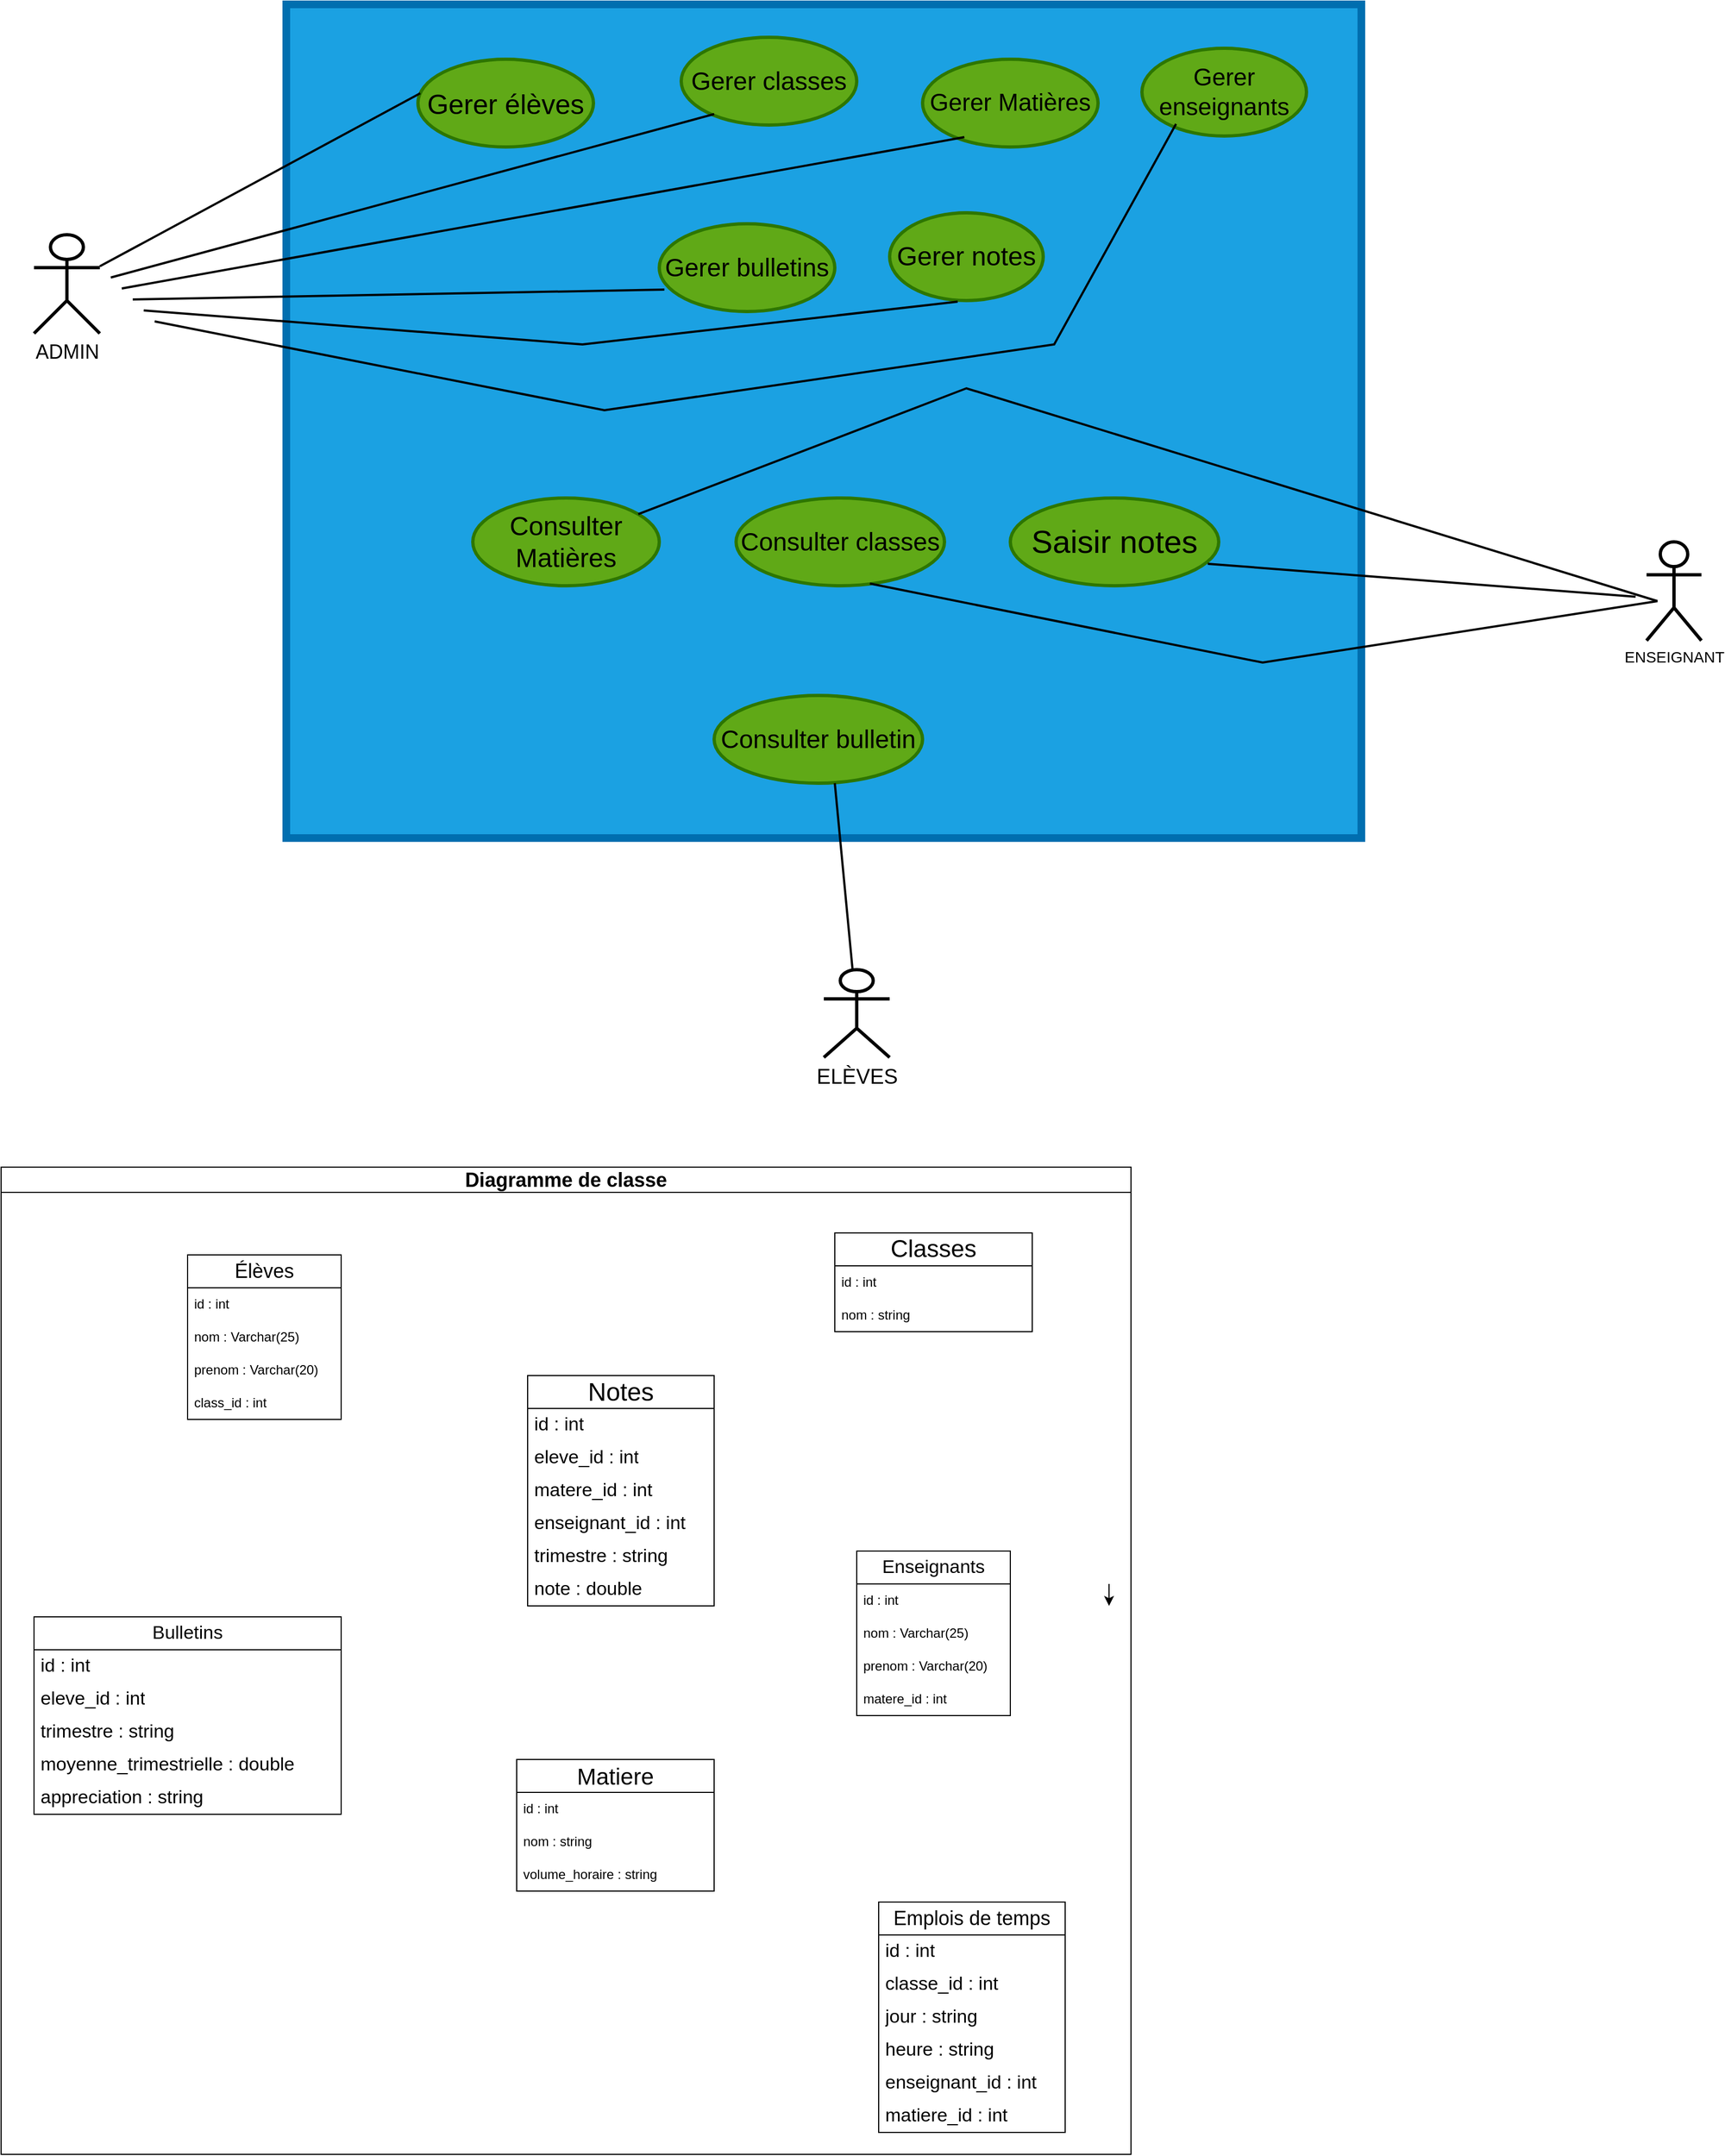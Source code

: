 <mxfile version="27.1.6">
  <diagram name="Page-1" id="ff9JivxMzI5oWSQe7ijw">
    <mxGraphModel dx="1106" dy="532" grid="1" gridSize="10" guides="1" tooltips="1" connect="1" arrows="1" fold="1" page="1" pageScale="1" pageWidth="850" pageHeight="1100" math="0" shadow="0">
      <root>
        <mxCell id="0" />
        <mxCell id="1" parent="0" />
        <mxCell id="Dt-jm9AHdO3nUaJKmYpJ-1" value="" style="rounded=0;whiteSpace=wrap;html=1;strokeWidth=7;fillColor=light-dark(#1BA1E2,#66B2FF);strokeColor=light-dark(#006EAF,#FFFFFF);fontColor=#ffffff;" vertex="1" parent="1">
          <mxGeometry x="330" y="30" width="980" height="760" as="geometry" />
        </mxCell>
        <mxCell id="Dt-jm9AHdO3nUaJKmYpJ-2" value="&lt;font style=&quot;color: light-dark(rgb(0, 0, 0), rgb(255, 255, 255)); font-size: 25px;&quot;&gt;Gerer élèves&lt;/font&gt;&lt;font style=&quot;color: light-dark(rgb(0, 0, 0), rgb(255, 255, 255)); font-size: 25px;&quot;&gt;&lt;span style=&quot;background-color: rgb(0, 0, 0);&quot;&gt;&lt;br&gt;&lt;/span&gt;&lt;/font&gt;" style="ellipse;whiteSpace=wrap;html=1;strokeWidth=3;fillColor=#60a917;fontColor=#ffffff;strokeColor=light-dark(#2D7600, #f6f5f4);" vertex="1" parent="1">
          <mxGeometry x="450" y="80" width="160" height="80" as="geometry" />
        </mxCell>
        <mxCell id="Dt-jm9AHdO3nUaJKmYpJ-3" value="&lt;font style=&quot;font-size: 23px; color: light-dark(rgb(0, 0, 0), rgb(255, 255, 255));&quot;&gt;Gerer classes&lt;/font&gt;" style="ellipse;whiteSpace=wrap;html=1;strokeWidth=3;strokeColor=light-dark(#2D7600, #ffffff);fillColor=#60a917;fontColor=#ffffff;" vertex="1" parent="1">
          <mxGeometry x="690" y="60" width="160" height="80" as="geometry" />
        </mxCell>
        <mxCell id="Dt-jm9AHdO3nUaJKmYpJ-4" value="&lt;font style=&quot;color: light-dark(rgb(0, 0, 0), rgb(255, 255, 255)); font-size: 22px;&quot;&gt;Gerer enseignants&lt;br&gt;&lt;/font&gt;" style="ellipse;whiteSpace=wrap;html=1;strokeWidth=3;fillColor=#60a917;fontColor=#ffffff;strokeColor=light-dark(#2D7600,#FFFFFF);" vertex="1" parent="1">
          <mxGeometry x="1110" y="70" width="150" height="80" as="geometry" />
        </mxCell>
        <mxCell id="Dt-jm9AHdO3nUaJKmYpJ-5" value="&lt;font style=&quot;color: light-dark(rgb(0, 0, 0), rgb(255, 255, 255)); font-size: 22px;&quot;&gt;Gerer Matières&lt;br&gt;&lt;/font&gt;" style="ellipse;whiteSpace=wrap;html=1;strokeWidth=3;fillColor=#60a917;fontColor=#ffffff;strokeColor=light-dark(#2D7600,#FFFFFF);" vertex="1" parent="1">
          <mxGeometry x="910" y="80" width="160" height="80" as="geometry" />
        </mxCell>
        <mxCell id="Dt-jm9AHdO3nUaJKmYpJ-6" value="&lt;font style=&quot;color: light-dark(rgb(0, 0, 0), rgb(255, 255, 255)); font-size: 24px;&quot;&gt;Gerer notes&lt;br&gt;&lt;/font&gt;" style="ellipse;whiteSpace=wrap;html=1;strokeWidth=3;fillColor=#60a917;fontColor=#ffffff;strokeColor=light-dark(#2D7600,#FFFFFF);" vertex="1" parent="1">
          <mxGeometry x="880" y="220" width="140" height="80" as="geometry" />
        </mxCell>
        <mxCell id="Dt-jm9AHdO3nUaJKmYpJ-7" value="&lt;font style=&quot;color: light-dark(rgb(0, 0, 0), rgb(255, 255, 255)); font-size: 23px;&quot;&gt;Gerer bulletins&lt;br&gt;&lt;/font&gt;" style="ellipse;whiteSpace=wrap;html=1;strokeWidth=3;fillColor=#60a917;fontColor=#ffffff;strokeColor=light-dark(#2D7600,#FFFFFF);" vertex="1" parent="1">
          <mxGeometry x="670" y="230" width="160" height="80" as="geometry" />
        </mxCell>
        <mxCell id="Dt-jm9AHdO3nUaJKmYpJ-8" value="&lt;font style=&quot;color: light-dark(rgb(0, 0, 0), rgb(255, 255, 255)); font-size: 24px;&quot;&gt;Consulter Matières&lt;/font&gt;" style="ellipse;whiteSpace=wrap;html=1;strokeWidth=3;fillColor=#60a917;fontColor=#ffffff;strokeColor=light-dark(#2D7600,#FFFFFF);" vertex="1" parent="1">
          <mxGeometry x="500" y="480" width="170" height="80" as="geometry" />
        </mxCell>
        <mxCell id="Dt-jm9AHdO3nUaJKmYpJ-9" value="&lt;font style=&quot;color: light-dark(rgb(0, 0, 0), rgb(255, 255, 255)); font-size: 23px;&quot;&gt;Consulter classes&lt;font&gt;&lt;br&gt;&lt;/font&gt;&lt;/font&gt;" style="ellipse;whiteSpace=wrap;html=1;strokeWidth=3;fillColor=#60a917;fontColor=#ffffff;strokeColor=light-dark(#2D7600,#FFFFFF);" vertex="1" parent="1">
          <mxGeometry x="740" y="480" width="190" height="80" as="geometry" />
        </mxCell>
        <mxCell id="Dt-jm9AHdO3nUaJKmYpJ-10" value="&lt;font style=&quot;font-size: 29px; color: light-dark(rgb(0, 0, 0), rgb(255, 255, 255));&quot;&gt;Saisir notes&lt;/font&gt;" style="ellipse;whiteSpace=wrap;html=1;strokeWidth=3;fillColor=#60a917;fontColor=#ffffff;strokeColor=light-dark(#2D7600,#FFFFFF);" vertex="1" parent="1">
          <mxGeometry x="990" y="480" width="190" height="80" as="geometry" />
        </mxCell>
        <mxCell id="Dt-jm9AHdO3nUaJKmYpJ-11" value="&lt;font style=&quot;color: light-dark(rgb(0, 0, 0), rgb(255, 255, 255)); font-size: 23px;&quot;&gt;Consulter bulletin&lt;font&gt;&lt;br&gt;&lt;/font&gt;&lt;/font&gt;" style="ellipse;whiteSpace=wrap;html=1;strokeWidth=3;fillColor=#60a917;fontColor=#ffffff;strokeColor=light-dark(#2D7600,#FFFFFF);" vertex="1" parent="1">
          <mxGeometry x="720" y="660" width="190" height="80" as="geometry" />
        </mxCell>
        <mxCell id="Dt-jm9AHdO3nUaJKmYpJ-12" value="ELÈVES" style="shape=umlActor;verticalLabelPosition=bottom;verticalAlign=top;html=1;outlineConnect=0;strokeWidth=3;fontSize=19;" vertex="1" parent="1">
          <mxGeometry x="820" y="910" width="60" height="80" as="geometry" />
        </mxCell>
        <mxCell id="Dt-jm9AHdO3nUaJKmYpJ-16" value="" style="endArrow=none;html=1;rounded=0;entryX=0.579;entryY=1;entryDx=0;entryDy=0;entryPerimeter=0;fontSize=28;fontColor=light-dark(default, #ffffff);align=center;strokeWidth=2;" edge="1" parent="1" source="Dt-jm9AHdO3nUaJKmYpJ-12" target="Dt-jm9AHdO3nUaJKmYpJ-11">
          <mxGeometry width="50" height="50" relative="1" as="geometry">
            <mxPoint x="740" y="860" as="sourcePoint" />
            <mxPoint x="790" y="810" as="targetPoint" />
            <Array as="points" />
          </mxGeometry>
        </mxCell>
        <mxCell id="Dt-jm9AHdO3nUaJKmYpJ-17" value="&lt;font style=&quot;font-size: 18px;&quot;&gt;ADMIN&lt;/font&gt;" style="shape=umlActor;verticalLabelPosition=bottom;verticalAlign=top;html=1;outlineConnect=0;strokeColor=default;strokeWidth=3;" vertex="1" parent="1">
          <mxGeometry x="100" y="240" width="60" height="90" as="geometry" />
        </mxCell>
        <mxCell id="Dt-jm9AHdO3nUaJKmYpJ-18" value="" style="endArrow=none;html=1;rounded=0;entryX=0.013;entryY=0.388;entryDx=0;entryDy=0;entryPerimeter=0;strokeWidth=2;" edge="1" parent="1" source="Dt-jm9AHdO3nUaJKmYpJ-17" target="Dt-jm9AHdO3nUaJKmYpJ-2">
          <mxGeometry width="50" height="50" relative="1" as="geometry">
            <mxPoint x="560" y="290" as="sourcePoint" />
            <mxPoint x="610" y="240" as="targetPoint" />
          </mxGeometry>
        </mxCell>
        <mxCell id="Dt-jm9AHdO3nUaJKmYpJ-19" value="" style="endArrow=none;html=1;rounded=0;strokeWidth=2;" edge="1" parent="1">
          <mxGeometry width="50" height="50" relative="1" as="geometry">
            <mxPoint x="170" y="279" as="sourcePoint" />
            <mxPoint x="720" y="130" as="targetPoint" />
          </mxGeometry>
        </mxCell>
        <mxCell id="Dt-jm9AHdO3nUaJKmYpJ-20" value="" style="endArrow=none;html=1;rounded=0;entryX=0.238;entryY=0.888;entryDx=0;entryDy=0;entryPerimeter=0;strokeWidth=2;" edge="1" parent="1" target="Dt-jm9AHdO3nUaJKmYpJ-5">
          <mxGeometry width="50" height="50" relative="1" as="geometry">
            <mxPoint x="180" y="289" as="sourcePoint" />
            <mxPoint x="730" y="140" as="targetPoint" />
          </mxGeometry>
        </mxCell>
        <mxCell id="Dt-jm9AHdO3nUaJKmYpJ-21" value="" style="endArrow=none;html=1;rounded=0;entryX=0.029;entryY=0.75;entryDx=0;entryDy=0;entryPerimeter=0;strokeWidth=2;" edge="1" parent="1" target="Dt-jm9AHdO3nUaJKmYpJ-7">
          <mxGeometry width="50" height="50" relative="1" as="geometry">
            <mxPoint x="190" y="299" as="sourcePoint" />
            <mxPoint x="972" y="163" as="targetPoint" />
            <Array as="points" />
          </mxGeometry>
        </mxCell>
        <mxCell id="Dt-jm9AHdO3nUaJKmYpJ-22" value="" style="endArrow=none;html=1;rounded=0;entryX=0.443;entryY=1.013;entryDx=0;entryDy=0;entryPerimeter=0;strokeWidth=2;" edge="1" parent="1" target="Dt-jm9AHdO3nUaJKmYpJ-6">
          <mxGeometry width="50" height="50" relative="1" as="geometry">
            <mxPoint x="200" y="309" as="sourcePoint" />
            <mxPoint x="684" y="300" as="targetPoint" />
            <Array as="points">
              <mxPoint x="600" y="340" />
            </Array>
          </mxGeometry>
        </mxCell>
        <mxCell id="Dt-jm9AHdO3nUaJKmYpJ-23" value="" style="endArrow=none;html=1;rounded=0;entryX=0.207;entryY=0.863;entryDx=0;entryDy=0;entryPerimeter=0;strokeWidth=2;" edge="1" parent="1" target="Dt-jm9AHdO3nUaJKmYpJ-4">
          <mxGeometry width="50" height="50" relative="1" as="geometry">
            <mxPoint x="210" y="319" as="sourcePoint" />
            <mxPoint x="952" y="311" as="targetPoint" />
            <Array as="points">
              <mxPoint x="620" y="400" />
              <mxPoint x="1030" y="340" />
            </Array>
          </mxGeometry>
        </mxCell>
        <mxCell id="Dt-jm9AHdO3nUaJKmYpJ-24" value="&lt;font style=&quot;font-size: 14px;&quot;&gt;ENSEIGNANT&lt;/font&gt;" style="shape=umlActor;verticalLabelPosition=bottom;verticalAlign=top;html=1;outlineConnect=0;strokeWidth=3;" vertex="1" parent="1">
          <mxGeometry x="1570" y="520" width="50" height="90" as="geometry" />
        </mxCell>
        <mxCell id="Dt-jm9AHdO3nUaJKmYpJ-25" value="" style="endArrow=none;html=1;rounded=0;strokeWidth=2;" edge="1" parent="1">
          <mxGeometry width="50" height="50" relative="1" as="geometry">
            <mxPoint x="1560" y="570" as="sourcePoint" />
            <mxPoint x="1170" y="540" as="targetPoint" />
          </mxGeometry>
        </mxCell>
        <mxCell id="Dt-jm9AHdO3nUaJKmYpJ-26" value="" style="endArrow=none;html=1;rounded=0;entryX=0.642;entryY=0.975;entryDx=0;entryDy=0;entryPerimeter=0;strokeWidth=2;" edge="1" parent="1" target="Dt-jm9AHdO3nUaJKmYpJ-9">
          <mxGeometry width="50" height="50" relative="1" as="geometry">
            <mxPoint x="1580" y="574" as="sourcePoint" />
            <mxPoint x="1180" y="550" as="targetPoint" />
            <Array as="points">
              <mxPoint x="1220" y="630" />
            </Array>
          </mxGeometry>
        </mxCell>
        <mxCell id="Dt-jm9AHdO3nUaJKmYpJ-27" value="" style="endArrow=none;html=1;rounded=0;strokeWidth=2;" edge="1" parent="1" target="Dt-jm9AHdO3nUaJKmYpJ-8">
          <mxGeometry width="50" height="50" relative="1" as="geometry">
            <mxPoint x="1580" y="574" as="sourcePoint" />
            <mxPoint x="1180" y="550" as="targetPoint" />
            <Array as="points">
              <mxPoint x="950" y="380" />
            </Array>
          </mxGeometry>
        </mxCell>
        <mxCell id="Dt-jm9AHdO3nUaJKmYpJ-29" style="edgeStyle=orthogonalEdgeStyle;rounded=0;orthogonalLoop=1;jettySize=auto;html=1;" edge="1" parent="1">
          <mxGeometry relative="1" as="geometry">
            <mxPoint x="1080" y="1470" as="sourcePoint" />
            <mxPoint x="1080" y="1490" as="targetPoint" />
          </mxGeometry>
        </mxCell>
        <mxCell id="Dt-jm9AHdO3nUaJKmYpJ-31" value="&lt;font style=&quot;font-size: 18px;&quot;&gt;Élèves&lt;/font&gt;" style="swimlane;fontStyle=0;childLayout=stackLayout;horizontal=1;startSize=30;horizontalStack=0;resizeParent=1;resizeParentMax=0;resizeLast=0;collapsible=1;marginBottom=0;whiteSpace=wrap;html=1;" vertex="1" parent="1">
          <mxGeometry x="240" y="1170" width="140" height="150" as="geometry" />
        </mxCell>
        <mxCell id="Dt-jm9AHdO3nUaJKmYpJ-32" value="id : int" style="text;strokeColor=none;fillColor=none;align=left;verticalAlign=middle;spacingLeft=4;spacingRight=4;overflow=hidden;points=[[0,0.5],[1,0.5]];portConstraint=eastwest;rotatable=0;whiteSpace=wrap;html=1;" vertex="1" parent="Dt-jm9AHdO3nUaJKmYpJ-31">
          <mxGeometry y="30" width="140" height="30" as="geometry" />
        </mxCell>
        <mxCell id="Dt-jm9AHdO3nUaJKmYpJ-33" value="nom : Varchar(25)" style="text;strokeColor=none;fillColor=none;align=left;verticalAlign=middle;spacingLeft=4;spacingRight=4;overflow=hidden;points=[[0,0.5],[1,0.5]];portConstraint=eastwest;rotatable=0;whiteSpace=wrap;html=1;" vertex="1" parent="Dt-jm9AHdO3nUaJKmYpJ-31">
          <mxGeometry y="60" width="140" height="30" as="geometry" />
        </mxCell>
        <mxCell id="Dt-jm9AHdO3nUaJKmYpJ-34" value="prenom : Varchar(20)" style="text;strokeColor=none;fillColor=none;align=left;verticalAlign=middle;spacingLeft=4;spacingRight=4;overflow=hidden;points=[[0,0.5],[1,0.5]];portConstraint=eastwest;rotatable=0;whiteSpace=wrap;html=1;" vertex="1" parent="Dt-jm9AHdO3nUaJKmYpJ-31">
          <mxGeometry y="90" width="140" height="30" as="geometry" />
        </mxCell>
        <mxCell id="Dt-jm9AHdO3nUaJKmYpJ-35" value="class_id : int" style="text;strokeColor=none;fillColor=none;align=left;verticalAlign=middle;spacingLeft=4;spacingRight=4;overflow=hidden;points=[[0,0.5],[1,0.5]];portConstraint=eastwest;rotatable=0;whiteSpace=wrap;html=1;" vertex="1" parent="Dt-jm9AHdO3nUaJKmYpJ-31">
          <mxGeometry y="120" width="140" height="30" as="geometry" />
        </mxCell>
        <mxCell id="Dt-jm9AHdO3nUaJKmYpJ-42" value="&lt;font style=&quot;font-size: 18px;&quot;&gt;Diagramme de classe&lt;/font&gt;" style="swimlane;whiteSpace=wrap;html=1;" vertex="1" parent="1">
          <mxGeometry x="70" y="1090" width="1030" height="900" as="geometry" />
        </mxCell>
        <mxCell id="Dt-jm9AHdO3nUaJKmYpJ-38" value="&lt;font style=&quot;font-size: 22px;&quot;&gt;Classes&lt;/font&gt;" style="swimlane;fontStyle=0;childLayout=stackLayout;horizontal=1;startSize=30;horizontalStack=0;resizeParent=1;resizeParentMax=0;resizeLast=0;collapsible=1;marginBottom=0;whiteSpace=wrap;html=1;" vertex="1" parent="Dt-jm9AHdO3nUaJKmYpJ-42">
          <mxGeometry x="760" y="60" width="180" height="90" as="geometry" />
        </mxCell>
        <mxCell id="Dt-jm9AHdO3nUaJKmYpJ-39" value="id : int" style="text;strokeColor=none;fillColor=none;align=left;verticalAlign=middle;spacingLeft=4;spacingRight=4;overflow=hidden;points=[[0,0.5],[1,0.5]];portConstraint=eastwest;rotatable=0;whiteSpace=wrap;html=1;" vertex="1" parent="Dt-jm9AHdO3nUaJKmYpJ-38">
          <mxGeometry y="30" width="180" height="30" as="geometry" />
        </mxCell>
        <mxCell id="Dt-jm9AHdO3nUaJKmYpJ-40" value="nom : string" style="text;strokeColor=none;fillColor=none;align=left;verticalAlign=middle;spacingLeft=4;spacingRight=4;overflow=hidden;points=[[0,0.5],[1,0.5]];portConstraint=eastwest;rotatable=0;whiteSpace=wrap;html=1;" vertex="1" parent="Dt-jm9AHdO3nUaJKmYpJ-38">
          <mxGeometry y="60" width="180" height="30" as="geometry" />
        </mxCell>
        <mxCell id="Dt-jm9AHdO3nUaJKmYpJ-53" value="&lt;font style=&quot;font-size: 21px;&quot;&gt;Matiere&lt;/font&gt;" style="swimlane;fontStyle=0;childLayout=stackLayout;horizontal=1;startSize=30;horizontalStack=0;resizeParent=1;resizeParentMax=0;resizeLast=0;collapsible=1;marginBottom=0;whiteSpace=wrap;html=1;" vertex="1" parent="Dt-jm9AHdO3nUaJKmYpJ-42">
          <mxGeometry x="470" y="540" width="180" height="120" as="geometry" />
        </mxCell>
        <mxCell id="Dt-jm9AHdO3nUaJKmYpJ-54" value="id : int" style="text;strokeColor=none;fillColor=none;align=left;verticalAlign=middle;spacingLeft=4;spacingRight=4;overflow=hidden;points=[[0,0.5],[1,0.5]];portConstraint=eastwest;rotatable=0;whiteSpace=wrap;html=1;" vertex="1" parent="Dt-jm9AHdO3nUaJKmYpJ-53">
          <mxGeometry y="30" width="180" height="30" as="geometry" />
        </mxCell>
        <mxCell id="Dt-jm9AHdO3nUaJKmYpJ-55" value="nom : string" style="text;strokeColor=none;fillColor=none;align=left;verticalAlign=middle;spacingLeft=4;spacingRight=4;overflow=hidden;points=[[0,0.5],[1,0.5]];portConstraint=eastwest;rotatable=0;whiteSpace=wrap;html=1;" vertex="1" parent="Dt-jm9AHdO3nUaJKmYpJ-53">
          <mxGeometry y="60" width="180" height="30" as="geometry" />
        </mxCell>
        <mxCell id="Dt-jm9AHdO3nUaJKmYpJ-56" value="volume_horaire : string" style="text;strokeColor=none;fillColor=none;align=left;verticalAlign=middle;spacingLeft=4;spacingRight=4;overflow=hidden;points=[[0,0.5],[1,0.5]];portConstraint=eastwest;rotatable=0;whiteSpace=wrap;html=1;" vertex="1" parent="Dt-jm9AHdO3nUaJKmYpJ-53">
          <mxGeometry y="90" width="180" height="30" as="geometry" />
        </mxCell>
        <mxCell id="Dt-jm9AHdO3nUaJKmYpJ-57" value="&lt;font style=&quot;font-size: 23px;&quot;&gt;Notes&lt;/font&gt;" style="swimlane;fontStyle=0;childLayout=stackLayout;horizontal=1;startSize=30;horizontalStack=0;resizeParent=1;resizeParentMax=0;resizeLast=0;collapsible=1;marginBottom=0;whiteSpace=wrap;html=1;" vertex="1" parent="Dt-jm9AHdO3nUaJKmYpJ-42">
          <mxGeometry x="480" y="190" width="170" height="210" as="geometry" />
        </mxCell>
        <mxCell id="Dt-jm9AHdO3nUaJKmYpJ-58" value="&lt;font style=&quot;font-size: 17px;&quot;&gt;id : int&lt;/font&gt;" style="text;strokeColor=none;fillColor=none;align=left;verticalAlign=middle;spacingLeft=4;spacingRight=4;overflow=hidden;points=[[0,0.5],[1,0.5]];portConstraint=eastwest;rotatable=0;whiteSpace=wrap;html=1;" vertex="1" parent="Dt-jm9AHdO3nUaJKmYpJ-57">
          <mxGeometry y="30" width="170" height="30" as="geometry" />
        </mxCell>
        <mxCell id="Dt-jm9AHdO3nUaJKmYpJ-59" value="&lt;font style=&quot;font-size: 17px;&quot;&gt;eleve_id : int&lt;/font&gt;" style="text;strokeColor=none;fillColor=none;align=left;verticalAlign=middle;spacingLeft=4;spacingRight=4;overflow=hidden;points=[[0,0.5],[1,0.5]];portConstraint=eastwest;rotatable=0;whiteSpace=wrap;html=1;" vertex="1" parent="Dt-jm9AHdO3nUaJKmYpJ-57">
          <mxGeometry y="60" width="170" height="30" as="geometry" />
        </mxCell>
        <mxCell id="Dt-jm9AHdO3nUaJKmYpJ-61" value="&lt;font style=&quot;font-size: 17px;&quot;&gt;matere_id : int&lt;/font&gt;" style="text;strokeColor=none;fillColor=none;align=left;verticalAlign=middle;spacingLeft=4;spacingRight=4;overflow=hidden;points=[[0,0.5],[1,0.5]];portConstraint=eastwest;rotatable=0;whiteSpace=wrap;html=1;" vertex="1" parent="Dt-jm9AHdO3nUaJKmYpJ-57">
          <mxGeometry y="90" width="170" height="30" as="geometry" />
        </mxCell>
        <mxCell id="Dt-jm9AHdO3nUaJKmYpJ-63" value="&lt;font style=&quot;font-size: 17px;&quot;&gt;enseignant_id : int&lt;/font&gt;" style="text;strokeColor=none;fillColor=none;align=left;verticalAlign=middle;spacingLeft=4;spacingRight=4;overflow=hidden;points=[[0,0.5],[1,0.5]];portConstraint=eastwest;rotatable=0;whiteSpace=wrap;html=1;" vertex="1" parent="Dt-jm9AHdO3nUaJKmYpJ-57">
          <mxGeometry y="120" width="170" height="30" as="geometry" />
        </mxCell>
        <mxCell id="Dt-jm9AHdO3nUaJKmYpJ-64" value="&lt;font style=&quot;font-size: 17px;&quot;&gt;trimestre : string&lt;/font&gt;" style="text;strokeColor=none;fillColor=none;align=left;verticalAlign=middle;spacingLeft=4;spacingRight=4;overflow=hidden;points=[[0,0.5],[1,0.5]];portConstraint=eastwest;rotatable=0;whiteSpace=wrap;html=1;" vertex="1" parent="Dt-jm9AHdO3nUaJKmYpJ-57">
          <mxGeometry y="150" width="170" height="30" as="geometry" />
        </mxCell>
        <mxCell id="Dt-jm9AHdO3nUaJKmYpJ-65" value="&lt;font style=&quot;font-size: 17px;&quot;&gt;note : double&lt;/font&gt;" style="text;strokeColor=none;fillColor=none;align=left;verticalAlign=middle;spacingLeft=4;spacingRight=4;overflow=hidden;points=[[0,0.5],[1,0.5]];portConstraint=eastwest;rotatable=0;whiteSpace=wrap;html=1;" vertex="1" parent="Dt-jm9AHdO3nUaJKmYpJ-57">
          <mxGeometry y="180" width="170" height="30" as="geometry" />
        </mxCell>
        <mxCell id="Dt-jm9AHdO3nUaJKmYpJ-71" value="&lt;font style=&quot;font-size: 18px;&quot;&gt;Emplois de temps&lt;/font&gt;" style="swimlane;fontStyle=0;childLayout=stackLayout;horizontal=1;startSize=30;horizontalStack=0;resizeParent=1;resizeParentMax=0;resizeLast=0;collapsible=1;marginBottom=0;whiteSpace=wrap;html=1;" vertex="1" parent="Dt-jm9AHdO3nUaJKmYpJ-42">
          <mxGeometry x="800" y="670" width="170" height="210" as="geometry" />
        </mxCell>
        <mxCell id="Dt-jm9AHdO3nUaJKmYpJ-72" value="&lt;font style=&quot;font-size: 17px;&quot;&gt;id : int&lt;/font&gt;" style="text;strokeColor=none;fillColor=none;align=left;verticalAlign=middle;spacingLeft=4;spacingRight=4;overflow=hidden;points=[[0,0.5],[1,0.5]];portConstraint=eastwest;rotatable=0;whiteSpace=wrap;html=1;" vertex="1" parent="Dt-jm9AHdO3nUaJKmYpJ-71">
          <mxGeometry y="30" width="170" height="30" as="geometry" />
        </mxCell>
        <mxCell id="Dt-jm9AHdO3nUaJKmYpJ-74" value="&lt;font style=&quot;font-size: 17px;&quot;&gt;classe_id : int&lt;/font&gt;" style="text;strokeColor=none;fillColor=none;align=left;verticalAlign=middle;spacingLeft=4;spacingRight=4;overflow=hidden;points=[[0,0.5],[1,0.5]];portConstraint=eastwest;rotatable=0;whiteSpace=wrap;html=1;" vertex="1" parent="Dt-jm9AHdO3nUaJKmYpJ-71">
          <mxGeometry y="60" width="170" height="30" as="geometry" />
        </mxCell>
        <mxCell id="Dt-jm9AHdO3nUaJKmYpJ-78" value="&lt;font style=&quot;font-size: 17px;&quot;&gt;jour : string&lt;/font&gt;" style="text;strokeColor=none;fillColor=none;align=left;verticalAlign=middle;spacingLeft=4;spacingRight=4;overflow=hidden;points=[[0,0.5],[1,0.5]];portConstraint=eastwest;rotatable=0;whiteSpace=wrap;html=1;" vertex="1" parent="Dt-jm9AHdO3nUaJKmYpJ-71">
          <mxGeometry y="90" width="170" height="30" as="geometry" />
        </mxCell>
        <mxCell id="Dt-jm9AHdO3nUaJKmYpJ-79" value="&lt;font style=&quot;font-size: 17px;&quot;&gt;heure : string&lt;/font&gt;" style="text;strokeColor=none;fillColor=none;align=left;verticalAlign=middle;spacingLeft=4;spacingRight=4;overflow=hidden;points=[[0,0.5],[1,0.5]];portConstraint=eastwest;rotatable=0;whiteSpace=wrap;html=1;" vertex="1" parent="Dt-jm9AHdO3nUaJKmYpJ-71">
          <mxGeometry y="120" width="170" height="30" as="geometry" />
        </mxCell>
        <mxCell id="Dt-jm9AHdO3nUaJKmYpJ-75" value="&lt;font style=&quot;font-size: 17px;&quot;&gt;enseignant_id : int&lt;/font&gt;" style="text;strokeColor=none;fillColor=none;align=left;verticalAlign=middle;spacingLeft=4;spacingRight=4;overflow=hidden;points=[[0,0.5],[1,0.5]];portConstraint=eastwest;rotatable=0;whiteSpace=wrap;html=1;" vertex="1" parent="Dt-jm9AHdO3nUaJKmYpJ-71">
          <mxGeometry y="150" width="170" height="30" as="geometry" />
        </mxCell>
        <mxCell id="Dt-jm9AHdO3nUaJKmYpJ-76" value="&lt;font style=&quot;font-size: 17px;&quot;&gt;matiere_id : int&lt;/font&gt;" style="text;strokeColor=none;fillColor=none;align=left;verticalAlign=middle;spacingLeft=4;spacingRight=4;overflow=hidden;points=[[0,0.5],[1,0.5]];portConstraint=eastwest;rotatable=0;whiteSpace=wrap;html=1;" vertex="1" parent="Dt-jm9AHdO3nUaJKmYpJ-71">
          <mxGeometry y="180" width="170" height="30" as="geometry" />
        </mxCell>
        <mxCell id="Dt-jm9AHdO3nUaJKmYpJ-80" value="&lt;font style=&quot;font-size: 17px;&quot;&gt;Bulletins&lt;/font&gt;" style="swimlane;fontStyle=0;childLayout=stackLayout;horizontal=1;startSize=30;horizontalStack=0;resizeParent=1;resizeParentMax=0;resizeLast=0;collapsible=1;marginBottom=0;whiteSpace=wrap;html=1;" vertex="1" parent="Dt-jm9AHdO3nUaJKmYpJ-42">
          <mxGeometry x="30" y="410" width="280" height="180" as="geometry" />
        </mxCell>
        <mxCell id="Dt-jm9AHdO3nUaJKmYpJ-81" value="&lt;font style=&quot;font-size: 17px;&quot;&gt;id : int&lt;/font&gt;" style="text;strokeColor=none;fillColor=none;align=left;verticalAlign=middle;spacingLeft=4;spacingRight=4;overflow=hidden;points=[[0,0.5],[1,0.5]];portConstraint=eastwest;rotatable=0;whiteSpace=wrap;html=1;" vertex="1" parent="Dt-jm9AHdO3nUaJKmYpJ-80">
          <mxGeometry y="30" width="280" height="30" as="geometry" />
        </mxCell>
        <mxCell id="Dt-jm9AHdO3nUaJKmYpJ-82" value="&lt;font style=&quot;font-size: 17px;&quot;&gt;eleve_id : int&lt;/font&gt;" style="text;strokeColor=none;fillColor=none;align=left;verticalAlign=middle;spacingLeft=4;spacingRight=4;overflow=hidden;points=[[0,0.5],[1,0.5]];portConstraint=eastwest;rotatable=0;whiteSpace=wrap;html=1;" vertex="1" parent="Dt-jm9AHdO3nUaJKmYpJ-80">
          <mxGeometry y="60" width="280" height="30" as="geometry" />
        </mxCell>
        <mxCell id="Dt-jm9AHdO3nUaJKmYpJ-83" value="&lt;font style=&quot;font-size: 17px;&quot;&gt;trimestre : string&lt;/font&gt;" style="text;strokeColor=none;fillColor=none;align=left;verticalAlign=middle;spacingLeft=4;spacingRight=4;overflow=hidden;points=[[0,0.5],[1,0.5]];portConstraint=eastwest;rotatable=0;whiteSpace=wrap;html=1;" vertex="1" parent="Dt-jm9AHdO3nUaJKmYpJ-80">
          <mxGeometry y="90" width="280" height="30" as="geometry" />
        </mxCell>
        <mxCell id="Dt-jm9AHdO3nUaJKmYpJ-84" value="&lt;font style=&quot;font-size: 17px;&quot;&gt;moyenne_trimestrielle : double&lt;/font&gt;" style="text;strokeColor=none;fillColor=none;align=left;verticalAlign=middle;spacingLeft=4;spacingRight=4;overflow=hidden;points=[[0,0.5],[1,0.5]];portConstraint=eastwest;rotatable=0;whiteSpace=wrap;html=1;strokeWidth=5;" vertex="1" parent="Dt-jm9AHdO3nUaJKmYpJ-80">
          <mxGeometry y="120" width="280" height="30" as="geometry" />
        </mxCell>
        <mxCell id="Dt-jm9AHdO3nUaJKmYpJ-88" value="&lt;font style=&quot;font-size: 17px;&quot;&gt;appreciation : string&lt;/font&gt;" style="text;strokeColor=none;fillColor=none;align=left;verticalAlign=middle;spacingLeft=4;spacingRight=4;overflow=hidden;points=[[0,0.5],[1,0.5]];portConstraint=eastwest;rotatable=0;whiteSpace=wrap;html=1;strokeWidth=5;" vertex="1" parent="Dt-jm9AHdO3nUaJKmYpJ-80">
          <mxGeometry y="150" width="280" height="30" as="geometry" />
        </mxCell>
        <mxCell id="Dt-jm9AHdO3nUaJKmYpJ-43" value="&lt;font style=&quot;font-size: 17px;&quot;&gt;Enseignants&lt;/font&gt;" style="swimlane;fontStyle=0;childLayout=stackLayout;horizontal=1;startSize=30;horizontalStack=0;resizeParent=1;resizeParentMax=0;resizeLast=0;collapsible=1;marginBottom=0;whiteSpace=wrap;html=1;" vertex="1" parent="Dt-jm9AHdO3nUaJKmYpJ-42">
          <mxGeometry x="780" y="350" width="140" height="150" as="geometry" />
        </mxCell>
        <mxCell id="Dt-jm9AHdO3nUaJKmYpJ-44" value="id : int" style="text;strokeColor=none;fillColor=none;align=left;verticalAlign=middle;spacingLeft=4;spacingRight=4;overflow=hidden;points=[[0,0.5],[1,0.5]];portConstraint=eastwest;rotatable=0;whiteSpace=wrap;html=1;" vertex="1" parent="Dt-jm9AHdO3nUaJKmYpJ-43">
          <mxGeometry y="30" width="140" height="30" as="geometry" />
        </mxCell>
        <mxCell id="Dt-jm9AHdO3nUaJKmYpJ-45" value="nom : Varchar(25)" style="text;strokeColor=none;fillColor=none;align=left;verticalAlign=middle;spacingLeft=4;spacingRight=4;overflow=hidden;points=[[0,0.5],[1,0.5]];portConstraint=eastwest;rotatable=0;whiteSpace=wrap;html=1;" vertex="1" parent="Dt-jm9AHdO3nUaJKmYpJ-43">
          <mxGeometry y="60" width="140" height="30" as="geometry" />
        </mxCell>
        <mxCell id="Dt-jm9AHdO3nUaJKmYpJ-46" value="prenom : Varchar(20)" style="text;strokeColor=none;fillColor=none;align=left;verticalAlign=middle;spacingLeft=4;spacingRight=4;overflow=hidden;points=[[0,0.5],[1,0.5]];portConstraint=eastwest;rotatable=0;whiteSpace=wrap;html=1;" vertex="1" parent="Dt-jm9AHdO3nUaJKmYpJ-43">
          <mxGeometry y="90" width="140" height="30" as="geometry" />
        </mxCell>
        <mxCell id="Dt-jm9AHdO3nUaJKmYpJ-47" value="matere_id : int" style="text;strokeColor=none;fillColor=none;align=left;verticalAlign=middle;spacingLeft=4;spacingRight=4;overflow=hidden;points=[[0,0.5],[1,0.5]];portConstraint=eastwest;rotatable=0;whiteSpace=wrap;html=1;" vertex="1" parent="Dt-jm9AHdO3nUaJKmYpJ-43">
          <mxGeometry y="120" width="140" height="30" as="geometry" />
        </mxCell>
      </root>
    </mxGraphModel>
  </diagram>
</mxfile>
